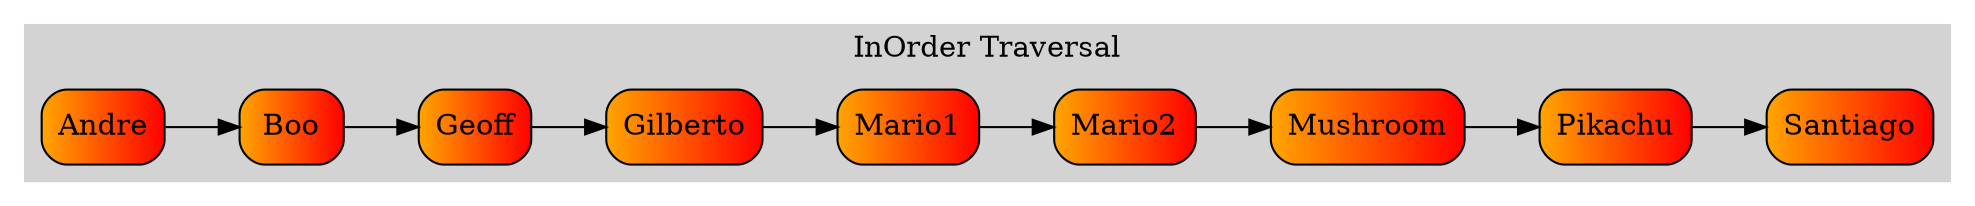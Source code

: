 digraph arbol
{
	rankdir=LR;
	ordering=out;	graph [splines=compound,nodesep=0.5];
	subgraph cluster_0{
	style=filled;
	color=lightgrey;
	labelloc=t;
	node [shape = rectangle, style="rounded,filled", fillcolor="orange:red",width=0.7,height=0.5];

	NodoAndre[label="Andre"];
	NodoBoo[label="Boo"];
	NodoGeoff[label="Geoff"];
	NodoGilberto[label="Gilberto"];
	NodoMario1[label="Mario1"];
	NodoMario2[label="Mario2"];
	NodoMushroom[label="Mushroom"];
	NodoPikachu[label="Pikachu"];
	NodoSantiago[label="Santiago"];


	NodoAndre->NodoBoo->NodoGeoff->NodoGilberto->NodoMario1->NodoMario2->NodoMushroom->NodoPikachu->NodoSantiago;

	label="InOrder Traversal";
	}
}
